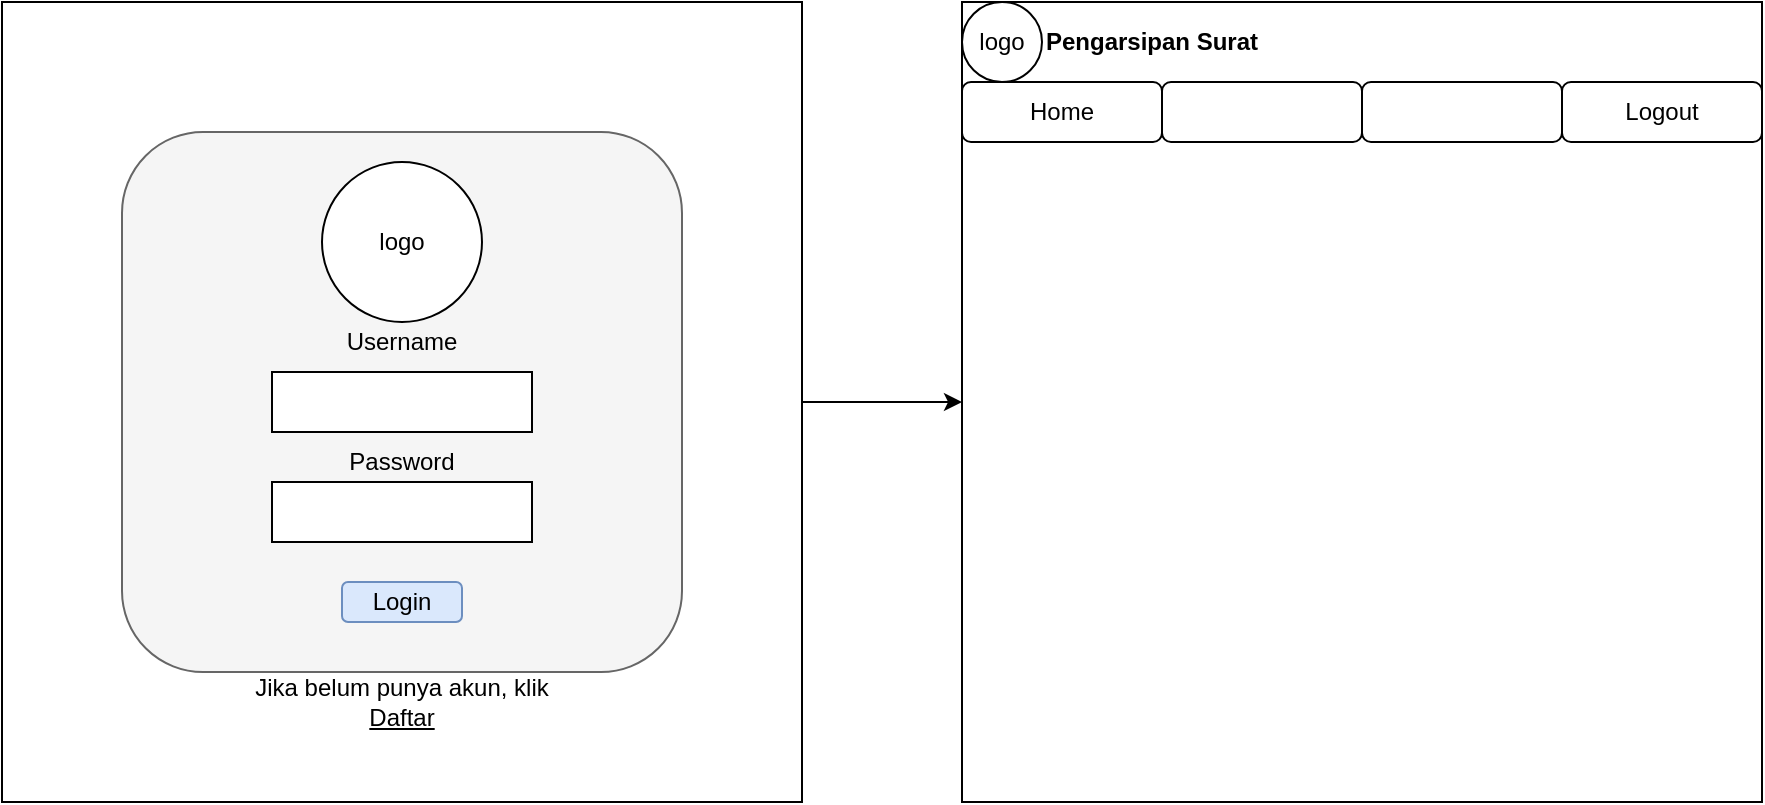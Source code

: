 <mxfile version="14.9.3" type="github">
  <diagram id="vW-9N8U3HAckT5fQ7kHU" name="Page-1">
    <mxGraphModel dx="1718" dy="520" grid="1" gridSize="10" guides="1" tooltips="1" connect="1" arrows="1" fold="1" page="1" pageScale="1" pageWidth="850" pageHeight="1100" math="0" shadow="0">
      <root>
        <mxCell id="0" />
        <mxCell id="1" parent="0" />
        <mxCell id="a2oSXQ1qvIxGom9sK-s8-15" value="" style="edgeStyle=orthogonalEdgeStyle;rounded=0;orthogonalLoop=1;jettySize=auto;html=1;" edge="1" parent="1" source="a2oSXQ1qvIxGom9sK-s8-4" target="a2oSXQ1qvIxGom9sK-s8-14">
          <mxGeometry relative="1" as="geometry" />
        </mxCell>
        <mxCell id="a2oSXQ1qvIxGom9sK-s8-4" value="&lt;table&gt;&lt;tbody&gt;&lt;tr&gt;&lt;td&gt;&lt;br&gt;&lt;/td&gt;&lt;td&gt;&lt;br&gt;&lt;/td&gt;&lt;td&gt;&lt;br&gt;&lt;/td&gt;&lt;td&gt;&lt;br&gt;&lt;/td&gt;&lt;td&gt;&lt;br&gt;&lt;/td&gt;&lt;td&gt;&lt;br&gt;&lt;/td&gt;&lt;/tr&gt;&lt;/tbody&gt;&lt;/table&gt;" style="rounded=0;whiteSpace=wrap;html=1;glass=0;shadow=0;" vertex="1" parent="1">
          <mxGeometry x="-800" y="40" width="400" height="400" as="geometry" />
        </mxCell>
        <mxCell id="a2oSXQ1qvIxGom9sK-s8-5" value="" style="rounded=1;whiteSpace=wrap;html=1;shadow=0;glass=0;fillColor=#f5f5f5;strokeColor=#666666;fontColor=#333333;" vertex="1" parent="1">
          <mxGeometry x="-740" y="105" width="280" height="270" as="geometry" />
        </mxCell>
        <mxCell id="a2oSXQ1qvIxGom9sK-s8-6" value="" style="rounded=0;whiteSpace=wrap;html=1;shadow=0;glass=0;" vertex="1" parent="1">
          <mxGeometry x="-665" y="225" width="130" height="30" as="geometry" />
        </mxCell>
        <mxCell id="a2oSXQ1qvIxGom9sK-s8-7" value="" style="rounded=0;whiteSpace=wrap;html=1;shadow=0;glass=0;arcSize=50;" vertex="1" parent="1">
          <mxGeometry x="-665" y="280" width="130" height="30" as="geometry" />
        </mxCell>
        <mxCell id="a2oSXQ1qvIxGom9sK-s8-9" value="Username" style="text;html=1;strokeColor=none;fillColor=none;align=center;verticalAlign=middle;whiteSpace=wrap;rounded=0;shadow=0;glass=0;" vertex="1" parent="1">
          <mxGeometry x="-620" y="200" width="40" height="20" as="geometry" />
        </mxCell>
        <mxCell id="a2oSXQ1qvIxGom9sK-s8-10" value="Password" style="text;html=1;strokeColor=none;fillColor=none;align=center;verticalAlign=middle;whiteSpace=wrap;rounded=0;shadow=0;glass=0;" vertex="1" parent="1">
          <mxGeometry x="-620" y="260" width="40" height="20" as="geometry" />
        </mxCell>
        <mxCell id="a2oSXQ1qvIxGom9sK-s8-11" value="Login" style="rounded=1;whiteSpace=wrap;html=1;shadow=0;glass=0;fillColor=#dae8fc;strokeColor=#6c8ebf;" vertex="1" parent="1">
          <mxGeometry x="-630" y="330" width="60" height="20" as="geometry" />
        </mxCell>
        <mxCell id="a2oSXQ1qvIxGom9sK-s8-13" value="Jika belum punya akun, klik &lt;u&gt;Daftar&lt;/u&gt;" style="text;html=1;strokeColor=none;fillColor=none;align=center;verticalAlign=middle;whiteSpace=wrap;rounded=0;shadow=0;glass=0;" vertex="1" parent="1">
          <mxGeometry x="-680" y="380" width="160" height="20" as="geometry" />
        </mxCell>
        <mxCell id="a2oSXQ1qvIxGom9sK-s8-14" value="&lt;table&gt;&lt;tbody&gt;&lt;tr&gt;&lt;td&gt;&lt;br&gt;&lt;/td&gt;&lt;td&gt;&lt;br&gt;&lt;/td&gt;&lt;td&gt;&lt;br&gt;&lt;/td&gt;&lt;td&gt;&lt;br&gt;&lt;/td&gt;&lt;td&gt;&lt;br&gt;&lt;/td&gt;&lt;td&gt;&lt;br&gt;&lt;/td&gt;&lt;/tr&gt;&lt;/tbody&gt;&lt;/table&gt;" style="rounded=0;whiteSpace=wrap;html=1;glass=0;shadow=0;" vertex="1" parent="1">
          <mxGeometry x="-320" y="40" width="400" height="400" as="geometry" />
        </mxCell>
        <mxCell id="a2oSXQ1qvIxGom9sK-s8-17" value="Home" style="rounded=1;whiteSpace=wrap;html=1;shadow=0;glass=0;" vertex="1" parent="1">
          <mxGeometry x="-320" y="80" width="100" height="30" as="geometry" />
        </mxCell>
        <mxCell id="a2oSXQ1qvIxGom9sK-s8-18" value="Pengarsipan Surat" style="text;html=1;strokeColor=none;fillColor=none;align=center;verticalAlign=middle;whiteSpace=wrap;rounded=0;shadow=0;glass=0;fontStyle=1;labelPosition=center;verticalLabelPosition=middle;" vertex="1" parent="1">
          <mxGeometry x="-280" y="40" width="110" height="40" as="geometry" />
        </mxCell>
        <mxCell id="a2oSXQ1qvIxGom9sK-s8-19" value="logo" style="ellipse;whiteSpace=wrap;html=1;aspect=fixed;rounded=0;shadow=0;glass=0;" vertex="1" parent="1">
          <mxGeometry x="-320" y="40" width="40" height="40" as="geometry" />
        </mxCell>
        <mxCell id="a2oSXQ1qvIxGom9sK-s8-21" value="logo" style="ellipse;whiteSpace=wrap;html=1;aspect=fixed;rounded=0;shadow=0;glass=0;" vertex="1" parent="1">
          <mxGeometry x="-640" y="120" width="80" height="80" as="geometry" />
        </mxCell>
        <mxCell id="a2oSXQ1qvIxGom9sK-s8-22" value="" style="rounded=1;whiteSpace=wrap;html=1;shadow=0;glass=0;" vertex="1" parent="1">
          <mxGeometry x="-220" y="80" width="100" height="30" as="geometry" />
        </mxCell>
        <mxCell id="a2oSXQ1qvIxGom9sK-s8-23" value="" style="rounded=1;whiteSpace=wrap;html=1;shadow=0;glass=0;" vertex="1" parent="1">
          <mxGeometry x="-120" y="80" width="100" height="30" as="geometry" />
        </mxCell>
        <mxCell id="a2oSXQ1qvIxGom9sK-s8-24" value="Logout" style="rounded=1;whiteSpace=wrap;html=1;shadow=0;glass=0;" vertex="1" parent="1">
          <mxGeometry x="-20" y="80" width="100" height="30" as="geometry" />
        </mxCell>
      </root>
    </mxGraphModel>
  </diagram>
</mxfile>
